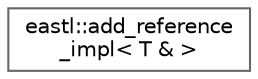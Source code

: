 digraph "类继承关系图"
{
 // LATEX_PDF_SIZE
  bgcolor="transparent";
  edge [fontname=Helvetica,fontsize=10,labelfontname=Helvetica,labelfontsize=10];
  node [fontname=Helvetica,fontsize=10,shape=box,height=0.2,width=0.4];
  rankdir="LR";
  Node0 [id="Node000000",label="eastl::add_reference\l_impl\< T & \>",height=0.2,width=0.4,color="grey40", fillcolor="white", style="filled",URL="$structeastl_1_1add__reference__impl_3_01_t_01_6_01_4.html",tooltip=" "];
}
